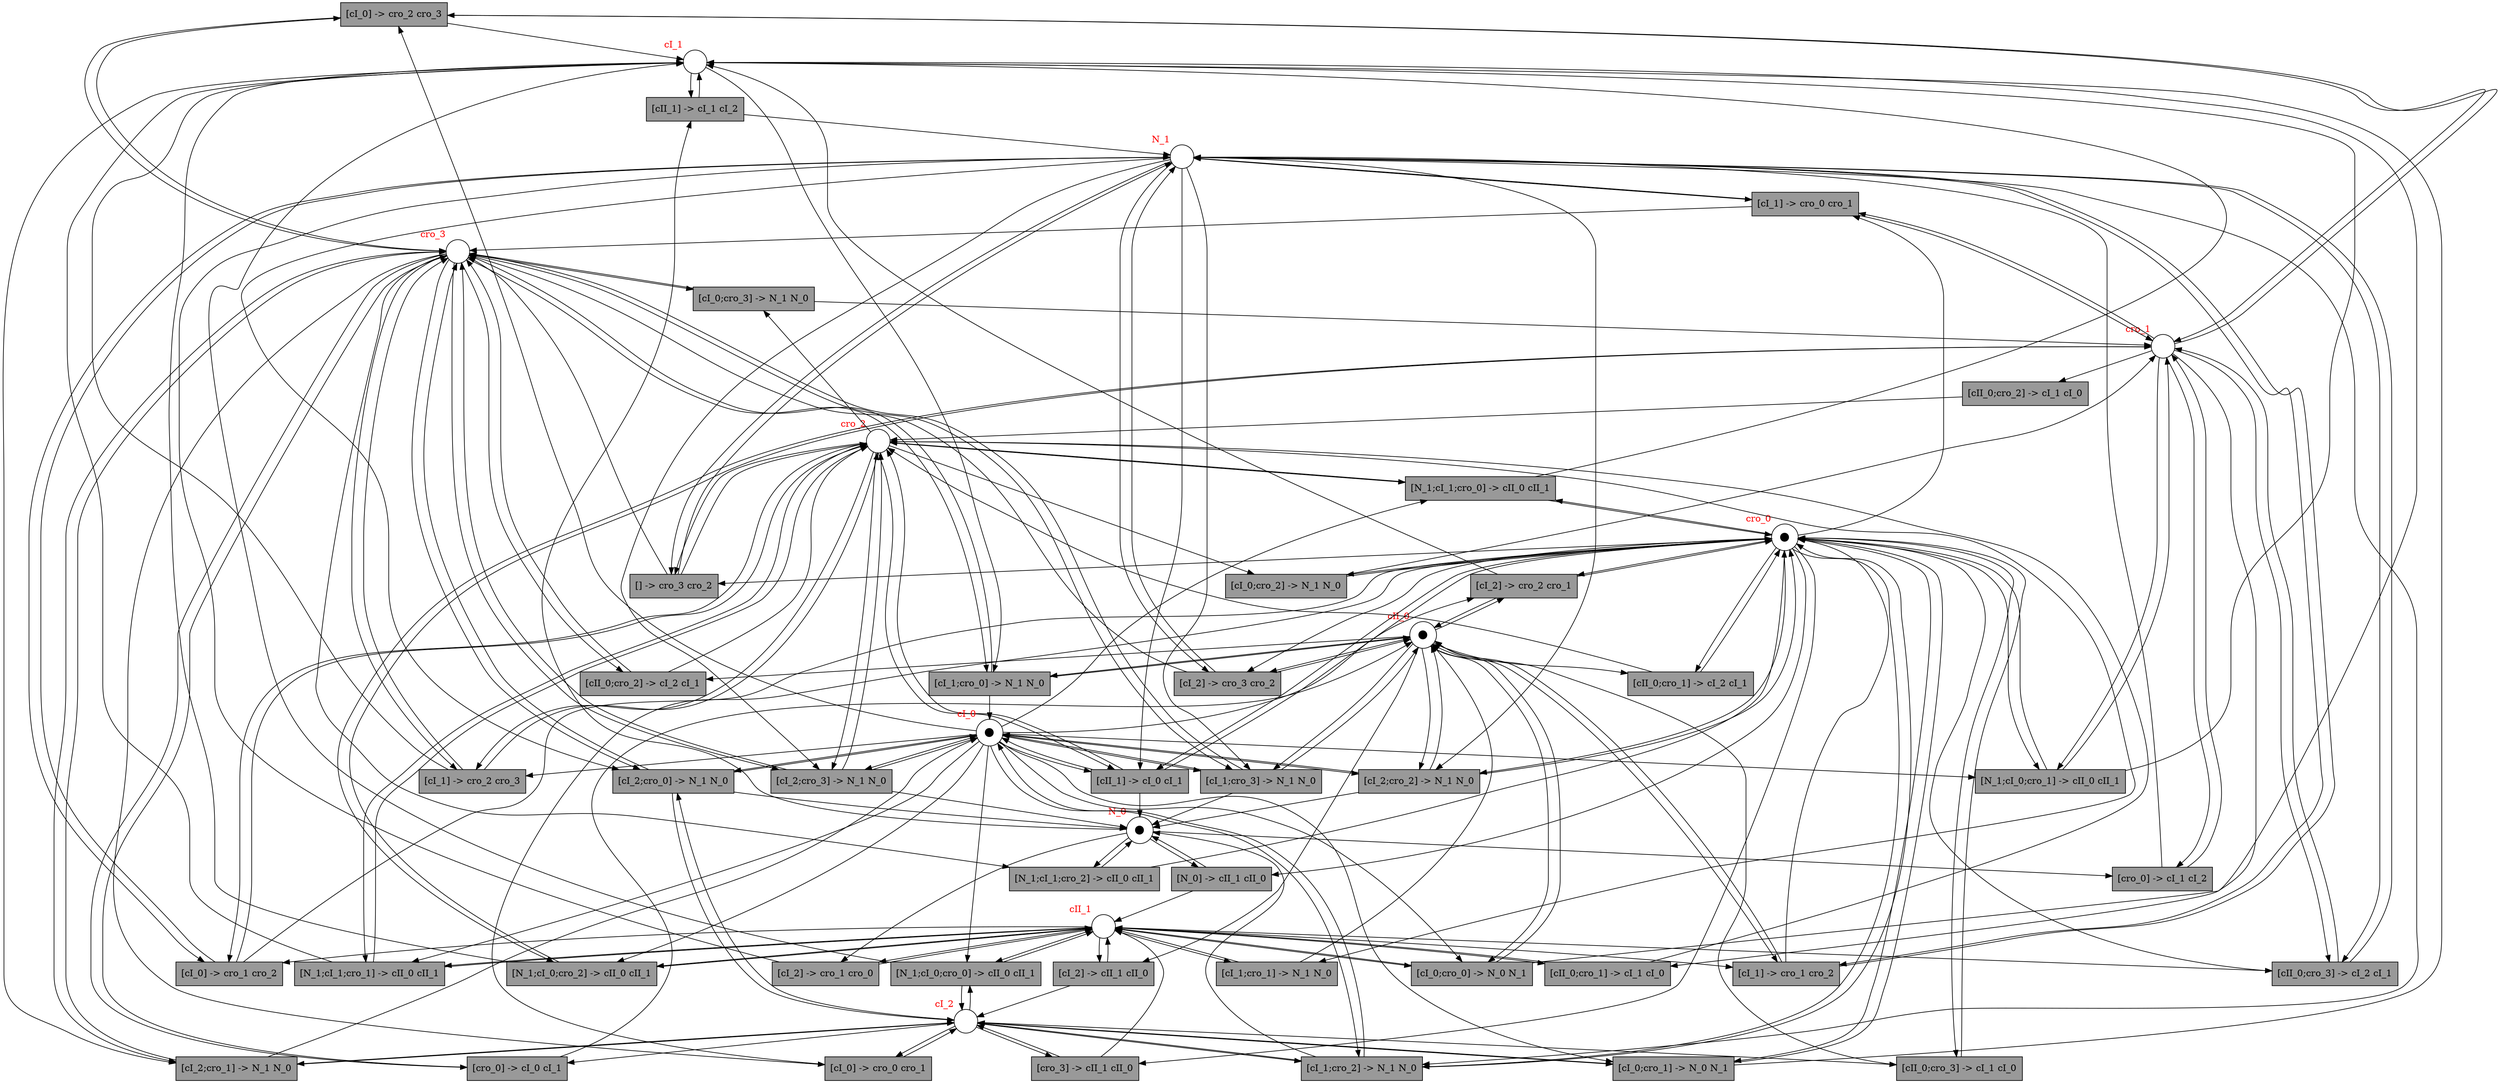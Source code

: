 digraph test {
  t41 -> p8;
  t40 -> p8;
  t39 -> p8;
  t38 -> p8;
  t37 -> p8;
  t36 -> p8;
  t35 -> p8;
  t34 -> p8;
  t33 -> p8;
  t32 -> p8;
  t31 -> p4;
  t30 -> p4;
  t29 -> p1;
  t28 -> p1;
  t27 -> p1;
  t26 -> p5;
  t25 -> p5;
  t24 -> p7;
  t23 -> p2;
  t22 -> p2;
  t21 -> p4;
  t20 -> p4;
  t19 -> p4;
  t18 -> p10;
  t17 -> p10;
  t16 -> p10;
  t15 -> p2;
  t14 -> p2;
  t13 -> p6;
  t12 -> p6;
  t11 -> p11;
  t10 -> p11;
  t9 -> p11;
  t8 -> p11;
  t7 -> p11;
  t6 -> p11;
  t5 -> p9;
  t4 -> p9;
  t3 -> p6;
  t2 -> p3;
  t1 -> p3;
  t1 -> p1;
  t2 -> p4;
  t3 -> p5;
  t4 -> p7;
  t4 -> p1;
  t5 -> p6;
  t5 -> p1;
  t6 -> p7;
  t6 -> p1;
  t6 -> p9;
  t7 -> p6;
  t7 -> p1;
  t7 -> p9;
  t8 -> p2;
  t8 -> p1;
  t8 -> p9;
  t9 -> p7;
  t9 -> p4;
  t9 -> p9;
  t10 -> p6;
  t10 -> p4;
  t10 -> p9;
  t11 -> p2;
  t11 -> p4;
  t11 -> p9;
  t12 -> p1;
  t13 -> p4;
  t15 -> p5;
  t16 -> p8;
  t17 -> p3;
  t18 -> p5;
  t19 -> p6;
  t19 -> p10;
  t20 -> p2;
  t20 -> p10;
  t21 -> p3;
  t21 -> p10;
  t22 -> p1;
  t23 -> p4;
  t24 -> p5;
  t25 -> p7;
  t26 -> p11;
  t27 -> p6;
  t27 -> p10;
  t28 -> p2;
  t28 -> p10;
  t29 -> p3;
  t29 -> p10;
  t30 -> p7;
  t31 -> p11;
  t32 -> p2;
  t32 -> p5;
  t33 -> p2;
  t33 -> p4;
  t34 -> p3;
  t34 -> p5;
  t35 -> p3;
  t35 -> p4;
  t36 -> p7;
  t36 -> p5;
  t37 -> p7;
  t37 -> p4;
  t38 -> p6;
  t38 -> p5;
  t39 -> p6;
  t39 -> p4;
  t40 -> p2;
  t40 -> p1;
  t41 -> p3;
  t41 -> p1;
  p9 -> t41;
  p9 -> t40;
  p9 -> t39;
  p9 -> t38;
  p9 -> t37;
  p9 -> t36;
  p9 -> t35;
  p9 -> t34;
  p9 -> t33;
  p9 -> t32;
  p1 -> t31;
  p1 -> t30;
  p4 -> t29;
  p4 -> t28;
  p4 -> t27;
  p4 -> t26;
  p4 -> t25;
  p6 -> t24;
  p6 -> t23;
  p6 -> t22;
  p5 -> t21;
  p5 -> t20;
  p5 -> t19;
  p11 -> t18;
  p11 -> t17;
  p11 -> t16;
  p3 -> t15;
  p3 -> t14;
  p7 -> t13;
  p7 -> t12;
  p10 -> t11;
  p10 -> t10;
  p10 -> t9;
  p10 -> t8;
  p10 -> t7;
  p10 -> t6;
  p8 -> t5;
  p8 -> t4;
  p2 -> t3;
  p2 -> t2;
  p2 -> t1;
  p1 -> t1;
  p4 -> t2;
  p5 -> t3;
  p7 -> t4;
  p1 -> t4;
  p6 -> t5;
  p1 -> t5;
  p7 -> t6;
  p1 -> t6;
  p9 -> t6;
  p6 -> t7;
  p1 -> t7;
  p9 -> t7;
  p2 -> t8;
  p1 -> t8;
  p9 -> t8;
  p7 -> t9;
  p4 -> t9;
  p9 -> t9;
  p6 -> t10;
  p4 -> t10;
  p9 -> t10;
  p2 -> t11;
  p4 -> t11;
  p9 -> t11;
  p1 -> t12;
  p4 -> t13;
  p5 -> t15;
  p8 -> t16;
  p3 -> t17;
  p5 -> t18;
  p6 -> t19;
  p10 -> t19;
  p2 -> t20;
  p10 -> t20;
  p3 -> t21;
  p10 -> t21;
  p1 -> t22;
  p4 -> t23;
  p5 -> t24;
  p7 -> t25;
  p11 -> t26;
  p6 -> t27;
  p10 -> t27;
  p2 -> t28;
  p10 -> t28;
  p3 -> t29;
  p10 -> t29;
  p7 -> t30;
  p11 -> t31;
  p2 -> t32;
  p5 -> t32;
  p2 -> t33;
  p4 -> t33;
  p3 -> t34;
  p5 -> t34;
  p3 -> t35;
  p4 -> t35;
  p7 -> t36;
  p5 -> t36;
  p7 -> t37;
  p4 -> t37;
  p6 -> t38;
  p5 -> t38;
  p6 -> t39;
  p4 -> t39;
  p2 -> t40;
  p1 -> t40;
  p3 -> t41;
  p1 -> t41;
  p1 [label="" xlabel= <<FONT COLOR="red">cro_3</FONT>> shape=circle ];
  p2 [label="" xlabel= <<FONT COLOR="red">cro_2</FONT>> shape=circle ];
  p3 [label="" xlabel= <<FONT COLOR="red">cro_1</FONT>> shape=circle ];
  p4 [label=⬤ xlabel= <<FONT COLOR="red">cro_0</FONT>> shape=circle ];
  p5 [label="" xlabel= <<FONT COLOR="red">cII_1</FONT>> shape=circle ];
  p6 [label=⬤ xlabel= <<FONT COLOR="red">cII_0</FONT>> shape=circle ];
  p7 [label="" xlabel= <<FONT COLOR="red">cI_2</FONT>> shape=circle ];
  p8 [label="" xlabel= <<FONT COLOR="red">cI_1</FONT>> shape=circle ];
  p9 [label=⬤ xlabel= <<FONT COLOR="red">cI_0</FONT>> shape=circle ];
  p10 [label="" xlabel= <<FONT COLOR="red">N_1</FONT>> shape=circle ];
  p11 [label=⬤ xlabel= <<FONT COLOR="red">N_0</FONT>> shape=circle ];
  t1 [fillcolor=gray60 label="[cI_0;cro_3] -> N_1 N_0" shape=box style=filled];
  t2 [fillcolor=gray60 label="[cI_0;cro_2] -> N_1 N_0" shape=box style=filled];
  t3 [fillcolor=gray60 label="[cI_1;cro_1] -> N_1 N_0" shape=box style=filled];
  t4 [fillcolor=gray60 label="[cI_2;cro_1] -> N_1 N_0" shape=box style=filled];
  t5 [fillcolor=gray60 label="[cI_1;cro_0] -> N_1 N_0" shape=box style=filled];
  t6 [fillcolor=gray60 label="[cI_2;cro_0] -> N_1 N_0" shape=box style=filled];
  t7 [fillcolor=gray60 label="[cI_1;cro_3] -> N_1 N_0" shape=box style=filled];
  t8 [fillcolor=gray60 label="[cI_2;cro_3] -> N_1 N_0" shape=box style=filled];
  t9 [fillcolor=gray60 label="[cI_1;cro_2] -> N_1 N_0" shape=box style=filled];
  t10 [fillcolor=gray60 label="[cI_2;cro_2] -> N_1 N_0" shape=box style=filled];
  t11 [fillcolor=gray60 label="[cII_1] -> cI_0 cI_1" shape=box style=filled];
  t12 [fillcolor=gray60 label="[cro_0] -> cI_0 cI_1" shape=box style=filled];
  t13 [fillcolor=gray60 label="[cII_0;cro_3] -> cI_1 cI_0" shape=box style=filled];
  t14 [fillcolor=gray60 label="[cII_0;cro_2] -> cI_1 cI_0" shape=box style=filled];
  t15 [fillcolor=gray60 label="[cII_0;cro_1] -> cI_1 cI_0" shape=box style=filled];
  t16 [fillcolor=gray60 label="[cII_1] -> cI_1 cI_2" shape=box style=filled];
  t17 [fillcolor=gray60 label="[cro_0] -> cI_1 cI_2" shape=box style=filled];
  t18 [fillcolor=gray60 label="[cI_2] -> cro_1 cro_0" shape=box style=filled];
  t19 [fillcolor=gray60 label="[cI_1] -> cro_1 cro_2" shape=box style=filled];
  t20 [fillcolor=gray60 label="[cI_0] -> cro_1 cro_2" shape=box style=filled];
  t21 [fillcolor=gray60 label="[cII_0;cro_3] -> cI_2 cI_1" shape=box style=filled];
  t22 [fillcolor=gray60 label="[cII_0;cro_2] -> cI_2 cI_1" shape=box style=filled];
  t23 [fillcolor=gray60 label="[cII_0;cro_1] -> cI_2 cI_1" shape=box style=filled];
  t24 [fillcolor=gray60 label="[cI_2] -> cII_1 cII_0" shape=box style=filled];
  t25 [fillcolor=gray60 label="[cro_3] -> cII_1 cII_0" shape=box style=filled];
  t26 [fillcolor=gray60 label="[N_0] -> cII_1 cII_0" shape=box style=filled];
  t27 [fillcolor=gray60 label="[cI_2] -> cro_3 cro_2" shape=box style=filled];
  t28 [fillcolor=gray60 label="[] -> cro_3 cro_2" shape=box style=filled];
  t29 [fillcolor=gray60 label="[cI_1] -> cro_0 cro_1" shape=box style=filled];
  t30 [fillcolor=gray60 label="[cI_0] -> cro_0 cro_1" shape=box style=filled];
  t31 [fillcolor=gray60 label="[N_1;cI_1;cro_2] -> cII_0 cII_1" shape=box style=filled];
  t32 [fillcolor=gray60 label="[N_1;cI_1;cro_1] -> cII_0 cII_1" shape=box style=filled];
  t33 [fillcolor=gray60 label="[N_1;cI_1;cro_0] -> cII_0 cII_1" shape=box style=filled];
  t34 [fillcolor=gray60 label="[N_1;cI_0;cro_2] -> cII_0 cII_1" shape=box style=filled];
  t35 [fillcolor=gray60 label="[N_1;cI_0;cro_1] -> cII_0 cII_1" shape=box style=filled];
  t36 [fillcolor=gray60 label="[N_1;cI_0;cro_0] -> cII_0 cII_1" shape=box style=filled];
  t37 [fillcolor=gray60 label="[cI_0;cro_1] -> N_0 N_1" shape=box style=filled];
  t38 [fillcolor=gray60 label="[cI_0;cro_0] -> N_0 N_1" shape=box style=filled];
  t39 [fillcolor=gray60 label="[cI_2] -> cro_2 cro_1" shape=box style=filled];
  t40 [fillcolor=gray60 label="[cI_1] -> cro_2 cro_3" shape=box style=filled];
  t41 [fillcolor=gray60 label="[cI_0] -> cro_2 cro_3" shape=box style=filled];
}